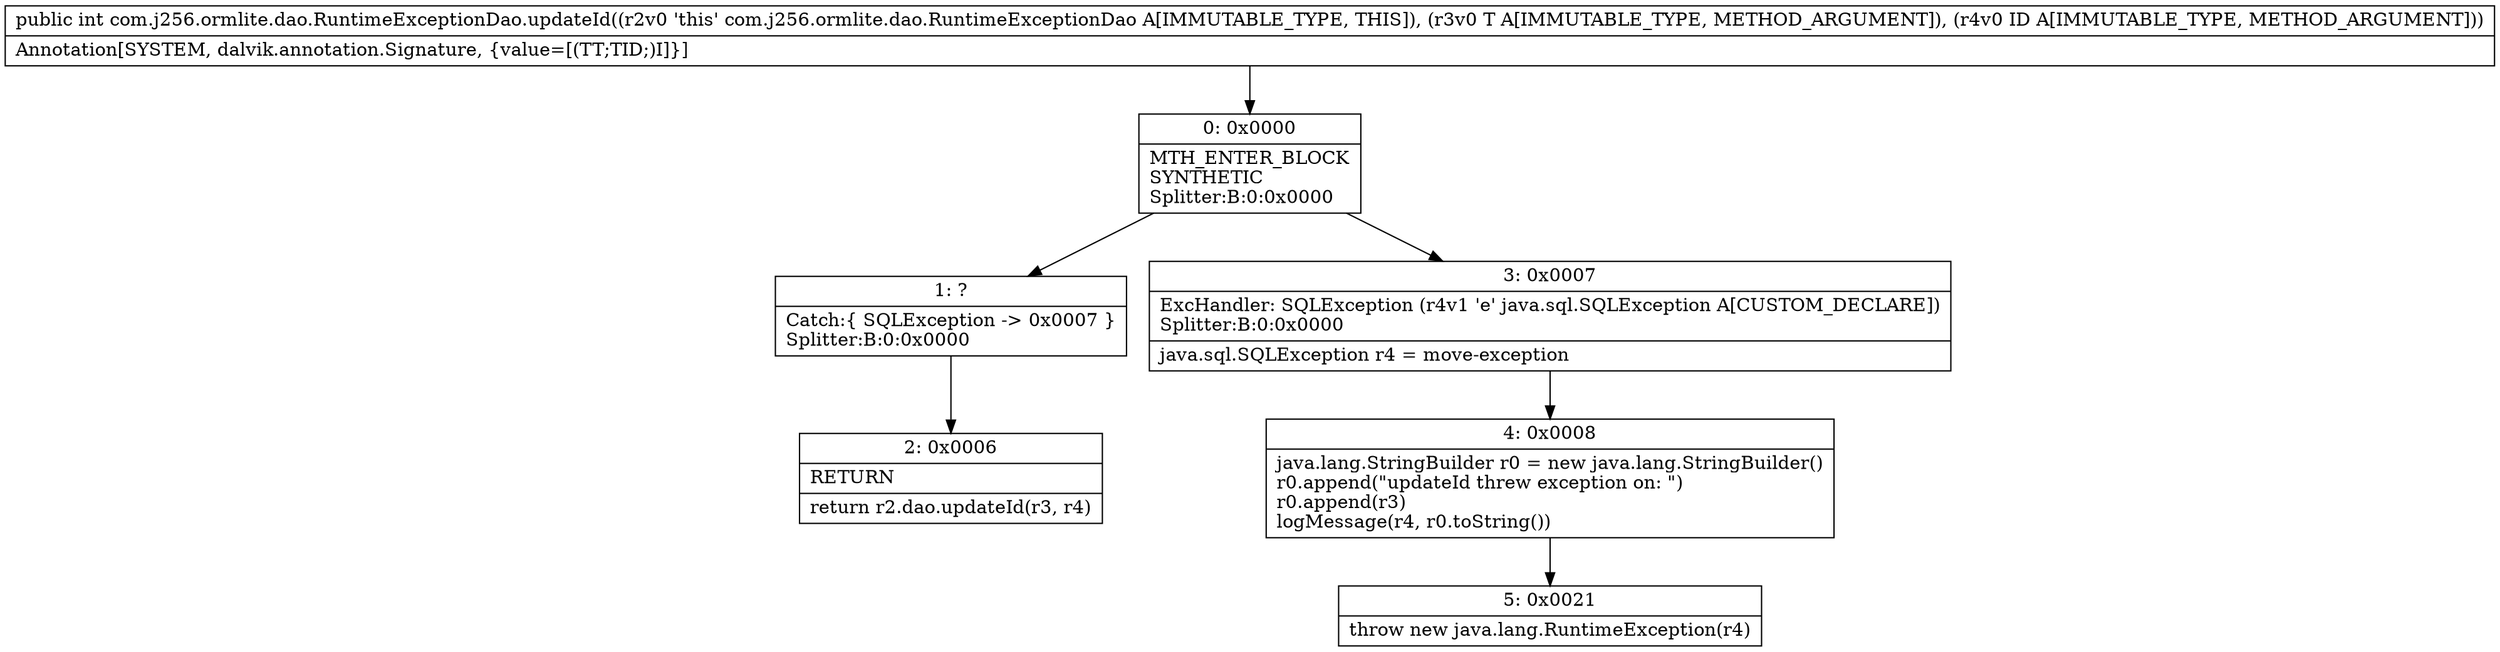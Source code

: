 digraph "CFG forcom.j256.ormlite.dao.RuntimeExceptionDao.updateId(Ljava\/lang\/Object;Ljava\/lang\/Object;)I" {
Node_0 [shape=record,label="{0\:\ 0x0000|MTH_ENTER_BLOCK\lSYNTHETIC\lSplitter:B:0:0x0000\l}"];
Node_1 [shape=record,label="{1\:\ ?|Catch:\{ SQLException \-\> 0x0007 \}\lSplitter:B:0:0x0000\l}"];
Node_2 [shape=record,label="{2\:\ 0x0006|RETURN\l|return r2.dao.updateId(r3, r4)\l}"];
Node_3 [shape=record,label="{3\:\ 0x0007|ExcHandler: SQLException (r4v1 'e' java.sql.SQLException A[CUSTOM_DECLARE])\lSplitter:B:0:0x0000\l|java.sql.SQLException r4 = move\-exception\l}"];
Node_4 [shape=record,label="{4\:\ 0x0008|java.lang.StringBuilder r0 = new java.lang.StringBuilder()\lr0.append(\"updateId threw exception on: \")\lr0.append(r3)\llogMessage(r4, r0.toString())\l}"];
Node_5 [shape=record,label="{5\:\ 0x0021|throw new java.lang.RuntimeException(r4)\l}"];
MethodNode[shape=record,label="{public int com.j256.ormlite.dao.RuntimeExceptionDao.updateId((r2v0 'this' com.j256.ormlite.dao.RuntimeExceptionDao A[IMMUTABLE_TYPE, THIS]), (r3v0 T A[IMMUTABLE_TYPE, METHOD_ARGUMENT]), (r4v0 ID A[IMMUTABLE_TYPE, METHOD_ARGUMENT]))  | Annotation[SYSTEM, dalvik.annotation.Signature, \{value=[(TT;TID;)I]\}]\l}"];
MethodNode -> Node_0;
Node_0 -> Node_1;
Node_0 -> Node_3;
Node_1 -> Node_2;
Node_3 -> Node_4;
Node_4 -> Node_5;
}


